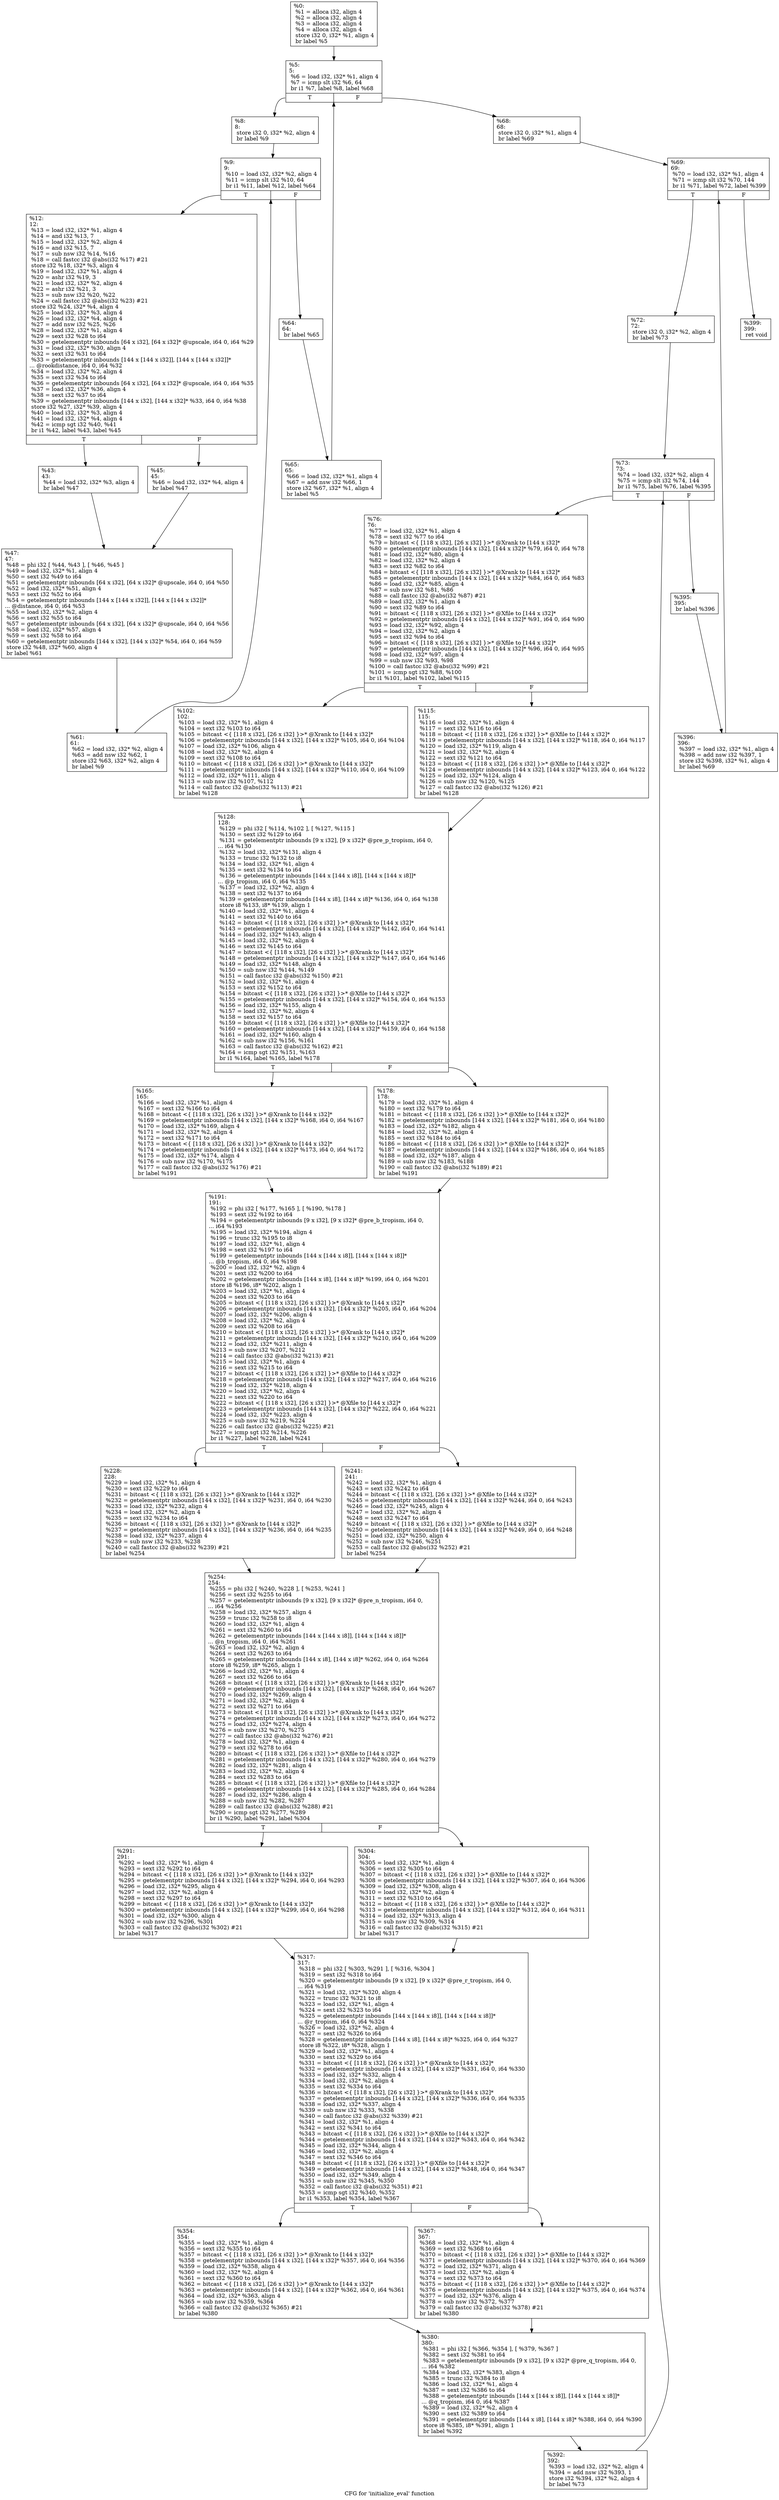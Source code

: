 digraph "CFG for 'initialize_eval' function" {
	label="CFG for 'initialize_eval' function";

	Node0x23aab20 [shape=record,label="{%0:\l  %1 = alloca i32, align 4\l  %2 = alloca i32, align 4\l  %3 = alloca i32, align 4\l  %4 = alloca i32, align 4\l  store i32 0, i32* %1, align 4\l  br label %5\l}"];
	Node0x23aab20 -> Node0x23c1080;
	Node0x23c1080 [shape=record,label="{%5:\l5:                                                \l  %6 = load i32, i32* %1, align 4\l  %7 = icmp slt i32 %6, 64\l  br i1 %7, label %8, label %68\l|{<s0>T|<s1>F}}"];
	Node0x23c1080:s0 -> Node0x23c10d0;
	Node0x23c1080:s1 -> Node0x23c13a0;
	Node0x23c10d0 [shape=record,label="{%8:\l8:                                                \l  store i32 0, i32* %2, align 4\l  br label %9\l}"];
	Node0x23c10d0 -> Node0x23c1120;
	Node0x23c1120 [shape=record,label="{%9:\l9:                                                \l  %10 = load i32, i32* %2, align 4\l  %11 = icmp slt i32 %10, 64\l  br i1 %11, label %12, label %64\l|{<s0>T|<s1>F}}"];
	Node0x23c1120:s0 -> Node0x23c1170;
	Node0x23c1120:s1 -> Node0x23c1300;
	Node0x23c1170 [shape=record,label="{%12:\l12:                                               \l  %13 = load i32, i32* %1, align 4\l  %14 = and i32 %13, 7\l  %15 = load i32, i32* %2, align 4\l  %16 = and i32 %15, 7\l  %17 = sub nsw i32 %14, %16\l  %18 = call fastcc i32 @abs(i32 %17) #21\l  store i32 %18, i32* %3, align 4\l  %19 = load i32, i32* %1, align 4\l  %20 = ashr i32 %19, 3\l  %21 = load i32, i32* %2, align 4\l  %22 = ashr i32 %21, 3\l  %23 = sub nsw i32 %20, %22\l  %24 = call fastcc i32 @abs(i32 %23) #21\l  store i32 %24, i32* %4, align 4\l  %25 = load i32, i32* %3, align 4\l  %26 = load i32, i32* %4, align 4\l  %27 = add nsw i32 %25, %26\l  %28 = load i32, i32* %1, align 4\l  %29 = sext i32 %28 to i64\l  %30 = getelementptr inbounds [64 x i32], [64 x i32]* @upscale, i64 0, i64 %29\l  %31 = load i32, i32* %30, align 4\l  %32 = sext i32 %31 to i64\l  %33 = getelementptr inbounds [144 x [144 x i32]], [144 x [144 x i32]]*\l... @rookdistance, i64 0, i64 %32\l  %34 = load i32, i32* %2, align 4\l  %35 = sext i32 %34 to i64\l  %36 = getelementptr inbounds [64 x i32], [64 x i32]* @upscale, i64 0, i64 %35\l  %37 = load i32, i32* %36, align 4\l  %38 = sext i32 %37 to i64\l  %39 = getelementptr inbounds [144 x i32], [144 x i32]* %33, i64 0, i64 %38\l  store i32 %27, i32* %39, align 4\l  %40 = load i32, i32* %3, align 4\l  %41 = load i32, i32* %4, align 4\l  %42 = icmp sgt i32 %40, %41\l  br i1 %42, label %43, label %45\l|{<s0>T|<s1>F}}"];
	Node0x23c1170:s0 -> Node0x23c11c0;
	Node0x23c1170:s1 -> Node0x23c1210;
	Node0x23c11c0 [shape=record,label="{%43:\l43:                                               \l  %44 = load i32, i32* %3, align 4\l  br label %47\l}"];
	Node0x23c11c0 -> Node0x23c1260;
	Node0x23c1210 [shape=record,label="{%45:\l45:                                               \l  %46 = load i32, i32* %4, align 4\l  br label %47\l}"];
	Node0x23c1210 -> Node0x23c1260;
	Node0x23c1260 [shape=record,label="{%47:\l47:                                               \l  %48 = phi i32 [ %44, %43 ], [ %46, %45 ]\l  %49 = load i32, i32* %1, align 4\l  %50 = sext i32 %49 to i64\l  %51 = getelementptr inbounds [64 x i32], [64 x i32]* @upscale, i64 0, i64 %50\l  %52 = load i32, i32* %51, align 4\l  %53 = sext i32 %52 to i64\l  %54 = getelementptr inbounds [144 x [144 x i32]], [144 x [144 x i32]]*\l... @distance, i64 0, i64 %53\l  %55 = load i32, i32* %2, align 4\l  %56 = sext i32 %55 to i64\l  %57 = getelementptr inbounds [64 x i32], [64 x i32]* @upscale, i64 0, i64 %56\l  %58 = load i32, i32* %57, align 4\l  %59 = sext i32 %58 to i64\l  %60 = getelementptr inbounds [144 x i32], [144 x i32]* %54, i64 0, i64 %59\l  store i32 %48, i32* %60, align 4\l  br label %61\l}"];
	Node0x23c1260 -> Node0x23c12b0;
	Node0x23c12b0 [shape=record,label="{%61:\l61:                                               \l  %62 = load i32, i32* %2, align 4\l  %63 = add nsw i32 %62, 1\l  store i32 %63, i32* %2, align 4\l  br label %9\l}"];
	Node0x23c12b0 -> Node0x23c1120;
	Node0x23c1300 [shape=record,label="{%64:\l64:                                               \l  br label %65\l}"];
	Node0x23c1300 -> Node0x23c1350;
	Node0x23c1350 [shape=record,label="{%65:\l65:                                               \l  %66 = load i32, i32* %1, align 4\l  %67 = add nsw i32 %66, 1\l  store i32 %67, i32* %1, align 4\l  br label %5\l}"];
	Node0x23c1350 -> Node0x23c1080;
	Node0x23c13a0 [shape=record,label="{%68:\l68:                                               \l  store i32 0, i32* %1, align 4\l  br label %69\l}"];
	Node0x23c13a0 -> Node0x23c13f0;
	Node0x23c13f0 [shape=record,label="{%69:\l69:                                               \l  %70 = load i32, i32* %1, align 4\l  %71 = icmp slt i32 %70, 144\l  br i1 %71, label %72, label %399\l|{<s0>T|<s1>F}}"];
	Node0x23c13f0:s0 -> Node0x23c1440;
	Node0x23c13f0:s1 -> Node0x23c1ad0;
	Node0x23c1440 [shape=record,label="{%72:\l72:                                               \l  store i32 0, i32* %2, align 4\l  br label %73\l}"];
	Node0x23c1440 -> Node0x23c1490;
	Node0x23c1490 [shape=record,label="{%73:\l73:                                               \l  %74 = load i32, i32* %2, align 4\l  %75 = icmp slt i32 %74, 144\l  br i1 %75, label %76, label %395\l|{<s0>T|<s1>F}}"];
	Node0x23c1490:s0 -> Node0x23c14e0;
	Node0x23c1490:s1 -> Node0x23c1a30;
	Node0x23c14e0 [shape=record,label="{%76:\l76:                                               \l  %77 = load i32, i32* %1, align 4\l  %78 = sext i32 %77 to i64\l  %79 = bitcast \<\{ [118 x i32], [26 x i32] \}\>* @Xrank to [144 x i32]*\l  %80 = getelementptr inbounds [144 x i32], [144 x i32]* %79, i64 0, i64 %78\l  %81 = load i32, i32* %80, align 4\l  %82 = load i32, i32* %2, align 4\l  %83 = sext i32 %82 to i64\l  %84 = bitcast \<\{ [118 x i32], [26 x i32] \}\>* @Xrank to [144 x i32]*\l  %85 = getelementptr inbounds [144 x i32], [144 x i32]* %84, i64 0, i64 %83\l  %86 = load i32, i32* %85, align 4\l  %87 = sub nsw i32 %81, %86\l  %88 = call fastcc i32 @abs(i32 %87) #21\l  %89 = load i32, i32* %1, align 4\l  %90 = sext i32 %89 to i64\l  %91 = bitcast \<\{ [118 x i32], [26 x i32] \}\>* @Xfile to [144 x i32]*\l  %92 = getelementptr inbounds [144 x i32], [144 x i32]* %91, i64 0, i64 %90\l  %93 = load i32, i32* %92, align 4\l  %94 = load i32, i32* %2, align 4\l  %95 = sext i32 %94 to i64\l  %96 = bitcast \<\{ [118 x i32], [26 x i32] \}\>* @Xfile to [144 x i32]*\l  %97 = getelementptr inbounds [144 x i32], [144 x i32]* %96, i64 0, i64 %95\l  %98 = load i32, i32* %97, align 4\l  %99 = sub nsw i32 %93, %98\l  %100 = call fastcc i32 @abs(i32 %99) #21\l  %101 = icmp sgt i32 %88, %100\l  br i1 %101, label %102, label %115\l|{<s0>T|<s1>F}}"];
	Node0x23c14e0:s0 -> Node0x23c1530;
	Node0x23c14e0:s1 -> Node0x23c1580;
	Node0x23c1530 [shape=record,label="{%102:\l102:                                              \l  %103 = load i32, i32* %1, align 4\l  %104 = sext i32 %103 to i64\l  %105 = bitcast \<\{ [118 x i32], [26 x i32] \}\>* @Xrank to [144 x i32]*\l  %106 = getelementptr inbounds [144 x i32], [144 x i32]* %105, i64 0, i64 %104\l  %107 = load i32, i32* %106, align 4\l  %108 = load i32, i32* %2, align 4\l  %109 = sext i32 %108 to i64\l  %110 = bitcast \<\{ [118 x i32], [26 x i32] \}\>* @Xrank to [144 x i32]*\l  %111 = getelementptr inbounds [144 x i32], [144 x i32]* %110, i64 0, i64 %109\l  %112 = load i32, i32* %111, align 4\l  %113 = sub nsw i32 %107, %112\l  %114 = call fastcc i32 @abs(i32 %113) #21\l  br label %128\l}"];
	Node0x23c1530 -> Node0x23c15d0;
	Node0x23c1580 [shape=record,label="{%115:\l115:                                              \l  %116 = load i32, i32* %1, align 4\l  %117 = sext i32 %116 to i64\l  %118 = bitcast \<\{ [118 x i32], [26 x i32] \}\>* @Xfile to [144 x i32]*\l  %119 = getelementptr inbounds [144 x i32], [144 x i32]* %118, i64 0, i64 %117\l  %120 = load i32, i32* %119, align 4\l  %121 = load i32, i32* %2, align 4\l  %122 = sext i32 %121 to i64\l  %123 = bitcast \<\{ [118 x i32], [26 x i32] \}\>* @Xfile to [144 x i32]*\l  %124 = getelementptr inbounds [144 x i32], [144 x i32]* %123, i64 0, i64 %122\l  %125 = load i32, i32* %124, align 4\l  %126 = sub nsw i32 %120, %125\l  %127 = call fastcc i32 @abs(i32 %126) #21\l  br label %128\l}"];
	Node0x23c1580 -> Node0x23c15d0;
	Node0x23c15d0 [shape=record,label="{%128:\l128:                                              \l  %129 = phi i32 [ %114, %102 ], [ %127, %115 ]\l  %130 = sext i32 %129 to i64\l  %131 = getelementptr inbounds [9 x i32], [9 x i32]* @pre_p_tropism, i64 0,\l... i64 %130\l  %132 = load i32, i32* %131, align 4\l  %133 = trunc i32 %132 to i8\l  %134 = load i32, i32* %1, align 4\l  %135 = sext i32 %134 to i64\l  %136 = getelementptr inbounds [144 x [144 x i8]], [144 x [144 x i8]]*\l... @p_tropism, i64 0, i64 %135\l  %137 = load i32, i32* %2, align 4\l  %138 = sext i32 %137 to i64\l  %139 = getelementptr inbounds [144 x i8], [144 x i8]* %136, i64 0, i64 %138\l  store i8 %133, i8* %139, align 1\l  %140 = load i32, i32* %1, align 4\l  %141 = sext i32 %140 to i64\l  %142 = bitcast \<\{ [118 x i32], [26 x i32] \}\>* @Xrank to [144 x i32]*\l  %143 = getelementptr inbounds [144 x i32], [144 x i32]* %142, i64 0, i64 %141\l  %144 = load i32, i32* %143, align 4\l  %145 = load i32, i32* %2, align 4\l  %146 = sext i32 %145 to i64\l  %147 = bitcast \<\{ [118 x i32], [26 x i32] \}\>* @Xrank to [144 x i32]*\l  %148 = getelementptr inbounds [144 x i32], [144 x i32]* %147, i64 0, i64 %146\l  %149 = load i32, i32* %148, align 4\l  %150 = sub nsw i32 %144, %149\l  %151 = call fastcc i32 @abs(i32 %150) #21\l  %152 = load i32, i32* %1, align 4\l  %153 = sext i32 %152 to i64\l  %154 = bitcast \<\{ [118 x i32], [26 x i32] \}\>* @Xfile to [144 x i32]*\l  %155 = getelementptr inbounds [144 x i32], [144 x i32]* %154, i64 0, i64 %153\l  %156 = load i32, i32* %155, align 4\l  %157 = load i32, i32* %2, align 4\l  %158 = sext i32 %157 to i64\l  %159 = bitcast \<\{ [118 x i32], [26 x i32] \}\>* @Xfile to [144 x i32]*\l  %160 = getelementptr inbounds [144 x i32], [144 x i32]* %159, i64 0, i64 %158\l  %161 = load i32, i32* %160, align 4\l  %162 = sub nsw i32 %156, %161\l  %163 = call fastcc i32 @abs(i32 %162) #21\l  %164 = icmp sgt i32 %151, %163\l  br i1 %164, label %165, label %178\l|{<s0>T|<s1>F}}"];
	Node0x23c15d0:s0 -> Node0x23c1620;
	Node0x23c15d0:s1 -> Node0x23c1670;
	Node0x23c1620 [shape=record,label="{%165:\l165:                                              \l  %166 = load i32, i32* %1, align 4\l  %167 = sext i32 %166 to i64\l  %168 = bitcast \<\{ [118 x i32], [26 x i32] \}\>* @Xrank to [144 x i32]*\l  %169 = getelementptr inbounds [144 x i32], [144 x i32]* %168, i64 0, i64 %167\l  %170 = load i32, i32* %169, align 4\l  %171 = load i32, i32* %2, align 4\l  %172 = sext i32 %171 to i64\l  %173 = bitcast \<\{ [118 x i32], [26 x i32] \}\>* @Xrank to [144 x i32]*\l  %174 = getelementptr inbounds [144 x i32], [144 x i32]* %173, i64 0, i64 %172\l  %175 = load i32, i32* %174, align 4\l  %176 = sub nsw i32 %170, %175\l  %177 = call fastcc i32 @abs(i32 %176) #21\l  br label %191\l}"];
	Node0x23c1620 -> Node0x23c16c0;
	Node0x23c1670 [shape=record,label="{%178:\l178:                                              \l  %179 = load i32, i32* %1, align 4\l  %180 = sext i32 %179 to i64\l  %181 = bitcast \<\{ [118 x i32], [26 x i32] \}\>* @Xfile to [144 x i32]*\l  %182 = getelementptr inbounds [144 x i32], [144 x i32]* %181, i64 0, i64 %180\l  %183 = load i32, i32* %182, align 4\l  %184 = load i32, i32* %2, align 4\l  %185 = sext i32 %184 to i64\l  %186 = bitcast \<\{ [118 x i32], [26 x i32] \}\>* @Xfile to [144 x i32]*\l  %187 = getelementptr inbounds [144 x i32], [144 x i32]* %186, i64 0, i64 %185\l  %188 = load i32, i32* %187, align 4\l  %189 = sub nsw i32 %183, %188\l  %190 = call fastcc i32 @abs(i32 %189) #21\l  br label %191\l}"];
	Node0x23c1670 -> Node0x23c16c0;
	Node0x23c16c0 [shape=record,label="{%191:\l191:                                              \l  %192 = phi i32 [ %177, %165 ], [ %190, %178 ]\l  %193 = sext i32 %192 to i64\l  %194 = getelementptr inbounds [9 x i32], [9 x i32]* @pre_b_tropism, i64 0,\l... i64 %193\l  %195 = load i32, i32* %194, align 4\l  %196 = trunc i32 %195 to i8\l  %197 = load i32, i32* %1, align 4\l  %198 = sext i32 %197 to i64\l  %199 = getelementptr inbounds [144 x [144 x i8]], [144 x [144 x i8]]*\l... @b_tropism, i64 0, i64 %198\l  %200 = load i32, i32* %2, align 4\l  %201 = sext i32 %200 to i64\l  %202 = getelementptr inbounds [144 x i8], [144 x i8]* %199, i64 0, i64 %201\l  store i8 %196, i8* %202, align 1\l  %203 = load i32, i32* %1, align 4\l  %204 = sext i32 %203 to i64\l  %205 = bitcast \<\{ [118 x i32], [26 x i32] \}\>* @Xrank to [144 x i32]*\l  %206 = getelementptr inbounds [144 x i32], [144 x i32]* %205, i64 0, i64 %204\l  %207 = load i32, i32* %206, align 4\l  %208 = load i32, i32* %2, align 4\l  %209 = sext i32 %208 to i64\l  %210 = bitcast \<\{ [118 x i32], [26 x i32] \}\>* @Xrank to [144 x i32]*\l  %211 = getelementptr inbounds [144 x i32], [144 x i32]* %210, i64 0, i64 %209\l  %212 = load i32, i32* %211, align 4\l  %213 = sub nsw i32 %207, %212\l  %214 = call fastcc i32 @abs(i32 %213) #21\l  %215 = load i32, i32* %1, align 4\l  %216 = sext i32 %215 to i64\l  %217 = bitcast \<\{ [118 x i32], [26 x i32] \}\>* @Xfile to [144 x i32]*\l  %218 = getelementptr inbounds [144 x i32], [144 x i32]* %217, i64 0, i64 %216\l  %219 = load i32, i32* %218, align 4\l  %220 = load i32, i32* %2, align 4\l  %221 = sext i32 %220 to i64\l  %222 = bitcast \<\{ [118 x i32], [26 x i32] \}\>* @Xfile to [144 x i32]*\l  %223 = getelementptr inbounds [144 x i32], [144 x i32]* %222, i64 0, i64 %221\l  %224 = load i32, i32* %223, align 4\l  %225 = sub nsw i32 %219, %224\l  %226 = call fastcc i32 @abs(i32 %225) #21\l  %227 = icmp sgt i32 %214, %226\l  br i1 %227, label %228, label %241\l|{<s0>T|<s1>F}}"];
	Node0x23c16c0:s0 -> Node0x23c1710;
	Node0x23c16c0:s1 -> Node0x23c1760;
	Node0x23c1710 [shape=record,label="{%228:\l228:                                              \l  %229 = load i32, i32* %1, align 4\l  %230 = sext i32 %229 to i64\l  %231 = bitcast \<\{ [118 x i32], [26 x i32] \}\>* @Xrank to [144 x i32]*\l  %232 = getelementptr inbounds [144 x i32], [144 x i32]* %231, i64 0, i64 %230\l  %233 = load i32, i32* %232, align 4\l  %234 = load i32, i32* %2, align 4\l  %235 = sext i32 %234 to i64\l  %236 = bitcast \<\{ [118 x i32], [26 x i32] \}\>* @Xrank to [144 x i32]*\l  %237 = getelementptr inbounds [144 x i32], [144 x i32]* %236, i64 0, i64 %235\l  %238 = load i32, i32* %237, align 4\l  %239 = sub nsw i32 %233, %238\l  %240 = call fastcc i32 @abs(i32 %239) #21\l  br label %254\l}"];
	Node0x23c1710 -> Node0x23c17b0;
	Node0x23c1760 [shape=record,label="{%241:\l241:                                              \l  %242 = load i32, i32* %1, align 4\l  %243 = sext i32 %242 to i64\l  %244 = bitcast \<\{ [118 x i32], [26 x i32] \}\>* @Xfile to [144 x i32]*\l  %245 = getelementptr inbounds [144 x i32], [144 x i32]* %244, i64 0, i64 %243\l  %246 = load i32, i32* %245, align 4\l  %247 = load i32, i32* %2, align 4\l  %248 = sext i32 %247 to i64\l  %249 = bitcast \<\{ [118 x i32], [26 x i32] \}\>* @Xfile to [144 x i32]*\l  %250 = getelementptr inbounds [144 x i32], [144 x i32]* %249, i64 0, i64 %248\l  %251 = load i32, i32* %250, align 4\l  %252 = sub nsw i32 %246, %251\l  %253 = call fastcc i32 @abs(i32 %252) #21\l  br label %254\l}"];
	Node0x23c1760 -> Node0x23c17b0;
	Node0x23c17b0 [shape=record,label="{%254:\l254:                                              \l  %255 = phi i32 [ %240, %228 ], [ %253, %241 ]\l  %256 = sext i32 %255 to i64\l  %257 = getelementptr inbounds [9 x i32], [9 x i32]* @pre_n_tropism, i64 0,\l... i64 %256\l  %258 = load i32, i32* %257, align 4\l  %259 = trunc i32 %258 to i8\l  %260 = load i32, i32* %1, align 4\l  %261 = sext i32 %260 to i64\l  %262 = getelementptr inbounds [144 x [144 x i8]], [144 x [144 x i8]]*\l... @n_tropism, i64 0, i64 %261\l  %263 = load i32, i32* %2, align 4\l  %264 = sext i32 %263 to i64\l  %265 = getelementptr inbounds [144 x i8], [144 x i8]* %262, i64 0, i64 %264\l  store i8 %259, i8* %265, align 1\l  %266 = load i32, i32* %1, align 4\l  %267 = sext i32 %266 to i64\l  %268 = bitcast \<\{ [118 x i32], [26 x i32] \}\>* @Xrank to [144 x i32]*\l  %269 = getelementptr inbounds [144 x i32], [144 x i32]* %268, i64 0, i64 %267\l  %270 = load i32, i32* %269, align 4\l  %271 = load i32, i32* %2, align 4\l  %272 = sext i32 %271 to i64\l  %273 = bitcast \<\{ [118 x i32], [26 x i32] \}\>* @Xrank to [144 x i32]*\l  %274 = getelementptr inbounds [144 x i32], [144 x i32]* %273, i64 0, i64 %272\l  %275 = load i32, i32* %274, align 4\l  %276 = sub nsw i32 %270, %275\l  %277 = call fastcc i32 @abs(i32 %276) #21\l  %278 = load i32, i32* %1, align 4\l  %279 = sext i32 %278 to i64\l  %280 = bitcast \<\{ [118 x i32], [26 x i32] \}\>* @Xfile to [144 x i32]*\l  %281 = getelementptr inbounds [144 x i32], [144 x i32]* %280, i64 0, i64 %279\l  %282 = load i32, i32* %281, align 4\l  %283 = load i32, i32* %2, align 4\l  %284 = sext i32 %283 to i64\l  %285 = bitcast \<\{ [118 x i32], [26 x i32] \}\>* @Xfile to [144 x i32]*\l  %286 = getelementptr inbounds [144 x i32], [144 x i32]* %285, i64 0, i64 %284\l  %287 = load i32, i32* %286, align 4\l  %288 = sub nsw i32 %282, %287\l  %289 = call fastcc i32 @abs(i32 %288) #21\l  %290 = icmp sgt i32 %277, %289\l  br i1 %290, label %291, label %304\l|{<s0>T|<s1>F}}"];
	Node0x23c17b0:s0 -> Node0x23c1800;
	Node0x23c17b0:s1 -> Node0x23c1850;
	Node0x23c1800 [shape=record,label="{%291:\l291:                                              \l  %292 = load i32, i32* %1, align 4\l  %293 = sext i32 %292 to i64\l  %294 = bitcast \<\{ [118 x i32], [26 x i32] \}\>* @Xrank to [144 x i32]*\l  %295 = getelementptr inbounds [144 x i32], [144 x i32]* %294, i64 0, i64 %293\l  %296 = load i32, i32* %295, align 4\l  %297 = load i32, i32* %2, align 4\l  %298 = sext i32 %297 to i64\l  %299 = bitcast \<\{ [118 x i32], [26 x i32] \}\>* @Xrank to [144 x i32]*\l  %300 = getelementptr inbounds [144 x i32], [144 x i32]* %299, i64 0, i64 %298\l  %301 = load i32, i32* %300, align 4\l  %302 = sub nsw i32 %296, %301\l  %303 = call fastcc i32 @abs(i32 %302) #21\l  br label %317\l}"];
	Node0x23c1800 -> Node0x23c18a0;
	Node0x23c1850 [shape=record,label="{%304:\l304:                                              \l  %305 = load i32, i32* %1, align 4\l  %306 = sext i32 %305 to i64\l  %307 = bitcast \<\{ [118 x i32], [26 x i32] \}\>* @Xfile to [144 x i32]*\l  %308 = getelementptr inbounds [144 x i32], [144 x i32]* %307, i64 0, i64 %306\l  %309 = load i32, i32* %308, align 4\l  %310 = load i32, i32* %2, align 4\l  %311 = sext i32 %310 to i64\l  %312 = bitcast \<\{ [118 x i32], [26 x i32] \}\>* @Xfile to [144 x i32]*\l  %313 = getelementptr inbounds [144 x i32], [144 x i32]* %312, i64 0, i64 %311\l  %314 = load i32, i32* %313, align 4\l  %315 = sub nsw i32 %309, %314\l  %316 = call fastcc i32 @abs(i32 %315) #21\l  br label %317\l}"];
	Node0x23c1850 -> Node0x23c18a0;
	Node0x23c18a0 [shape=record,label="{%317:\l317:                                              \l  %318 = phi i32 [ %303, %291 ], [ %316, %304 ]\l  %319 = sext i32 %318 to i64\l  %320 = getelementptr inbounds [9 x i32], [9 x i32]* @pre_r_tropism, i64 0,\l... i64 %319\l  %321 = load i32, i32* %320, align 4\l  %322 = trunc i32 %321 to i8\l  %323 = load i32, i32* %1, align 4\l  %324 = sext i32 %323 to i64\l  %325 = getelementptr inbounds [144 x [144 x i8]], [144 x [144 x i8]]*\l... @r_tropism, i64 0, i64 %324\l  %326 = load i32, i32* %2, align 4\l  %327 = sext i32 %326 to i64\l  %328 = getelementptr inbounds [144 x i8], [144 x i8]* %325, i64 0, i64 %327\l  store i8 %322, i8* %328, align 1\l  %329 = load i32, i32* %1, align 4\l  %330 = sext i32 %329 to i64\l  %331 = bitcast \<\{ [118 x i32], [26 x i32] \}\>* @Xrank to [144 x i32]*\l  %332 = getelementptr inbounds [144 x i32], [144 x i32]* %331, i64 0, i64 %330\l  %333 = load i32, i32* %332, align 4\l  %334 = load i32, i32* %2, align 4\l  %335 = sext i32 %334 to i64\l  %336 = bitcast \<\{ [118 x i32], [26 x i32] \}\>* @Xrank to [144 x i32]*\l  %337 = getelementptr inbounds [144 x i32], [144 x i32]* %336, i64 0, i64 %335\l  %338 = load i32, i32* %337, align 4\l  %339 = sub nsw i32 %333, %338\l  %340 = call fastcc i32 @abs(i32 %339) #21\l  %341 = load i32, i32* %1, align 4\l  %342 = sext i32 %341 to i64\l  %343 = bitcast \<\{ [118 x i32], [26 x i32] \}\>* @Xfile to [144 x i32]*\l  %344 = getelementptr inbounds [144 x i32], [144 x i32]* %343, i64 0, i64 %342\l  %345 = load i32, i32* %344, align 4\l  %346 = load i32, i32* %2, align 4\l  %347 = sext i32 %346 to i64\l  %348 = bitcast \<\{ [118 x i32], [26 x i32] \}\>* @Xfile to [144 x i32]*\l  %349 = getelementptr inbounds [144 x i32], [144 x i32]* %348, i64 0, i64 %347\l  %350 = load i32, i32* %349, align 4\l  %351 = sub nsw i32 %345, %350\l  %352 = call fastcc i32 @abs(i32 %351) #21\l  %353 = icmp sgt i32 %340, %352\l  br i1 %353, label %354, label %367\l|{<s0>T|<s1>F}}"];
	Node0x23c18a0:s0 -> Node0x23c18f0;
	Node0x23c18a0:s1 -> Node0x23c1940;
	Node0x23c18f0 [shape=record,label="{%354:\l354:                                              \l  %355 = load i32, i32* %1, align 4\l  %356 = sext i32 %355 to i64\l  %357 = bitcast \<\{ [118 x i32], [26 x i32] \}\>* @Xrank to [144 x i32]*\l  %358 = getelementptr inbounds [144 x i32], [144 x i32]* %357, i64 0, i64 %356\l  %359 = load i32, i32* %358, align 4\l  %360 = load i32, i32* %2, align 4\l  %361 = sext i32 %360 to i64\l  %362 = bitcast \<\{ [118 x i32], [26 x i32] \}\>* @Xrank to [144 x i32]*\l  %363 = getelementptr inbounds [144 x i32], [144 x i32]* %362, i64 0, i64 %361\l  %364 = load i32, i32* %363, align 4\l  %365 = sub nsw i32 %359, %364\l  %366 = call fastcc i32 @abs(i32 %365) #21\l  br label %380\l}"];
	Node0x23c18f0 -> Node0x23c1990;
	Node0x23c1940 [shape=record,label="{%367:\l367:                                              \l  %368 = load i32, i32* %1, align 4\l  %369 = sext i32 %368 to i64\l  %370 = bitcast \<\{ [118 x i32], [26 x i32] \}\>* @Xfile to [144 x i32]*\l  %371 = getelementptr inbounds [144 x i32], [144 x i32]* %370, i64 0, i64 %369\l  %372 = load i32, i32* %371, align 4\l  %373 = load i32, i32* %2, align 4\l  %374 = sext i32 %373 to i64\l  %375 = bitcast \<\{ [118 x i32], [26 x i32] \}\>* @Xfile to [144 x i32]*\l  %376 = getelementptr inbounds [144 x i32], [144 x i32]* %375, i64 0, i64 %374\l  %377 = load i32, i32* %376, align 4\l  %378 = sub nsw i32 %372, %377\l  %379 = call fastcc i32 @abs(i32 %378) #21\l  br label %380\l}"];
	Node0x23c1940 -> Node0x23c1990;
	Node0x23c1990 [shape=record,label="{%380:\l380:                                              \l  %381 = phi i32 [ %366, %354 ], [ %379, %367 ]\l  %382 = sext i32 %381 to i64\l  %383 = getelementptr inbounds [9 x i32], [9 x i32]* @pre_q_tropism, i64 0,\l... i64 %382\l  %384 = load i32, i32* %383, align 4\l  %385 = trunc i32 %384 to i8\l  %386 = load i32, i32* %1, align 4\l  %387 = sext i32 %386 to i64\l  %388 = getelementptr inbounds [144 x [144 x i8]], [144 x [144 x i8]]*\l... @q_tropism, i64 0, i64 %387\l  %389 = load i32, i32* %2, align 4\l  %390 = sext i32 %389 to i64\l  %391 = getelementptr inbounds [144 x i8], [144 x i8]* %388, i64 0, i64 %390\l  store i8 %385, i8* %391, align 1\l  br label %392\l}"];
	Node0x23c1990 -> Node0x23c19e0;
	Node0x23c19e0 [shape=record,label="{%392:\l392:                                              \l  %393 = load i32, i32* %2, align 4\l  %394 = add nsw i32 %393, 1\l  store i32 %394, i32* %2, align 4\l  br label %73\l}"];
	Node0x23c19e0 -> Node0x23c1490;
	Node0x23c1a30 [shape=record,label="{%395:\l395:                                              \l  br label %396\l}"];
	Node0x23c1a30 -> Node0x23c1a80;
	Node0x23c1a80 [shape=record,label="{%396:\l396:                                              \l  %397 = load i32, i32* %1, align 4\l  %398 = add nsw i32 %397, 1\l  store i32 %398, i32* %1, align 4\l  br label %69\l}"];
	Node0x23c1a80 -> Node0x23c13f0;
	Node0x23c1ad0 [shape=record,label="{%399:\l399:                                              \l  ret void\l}"];
}
